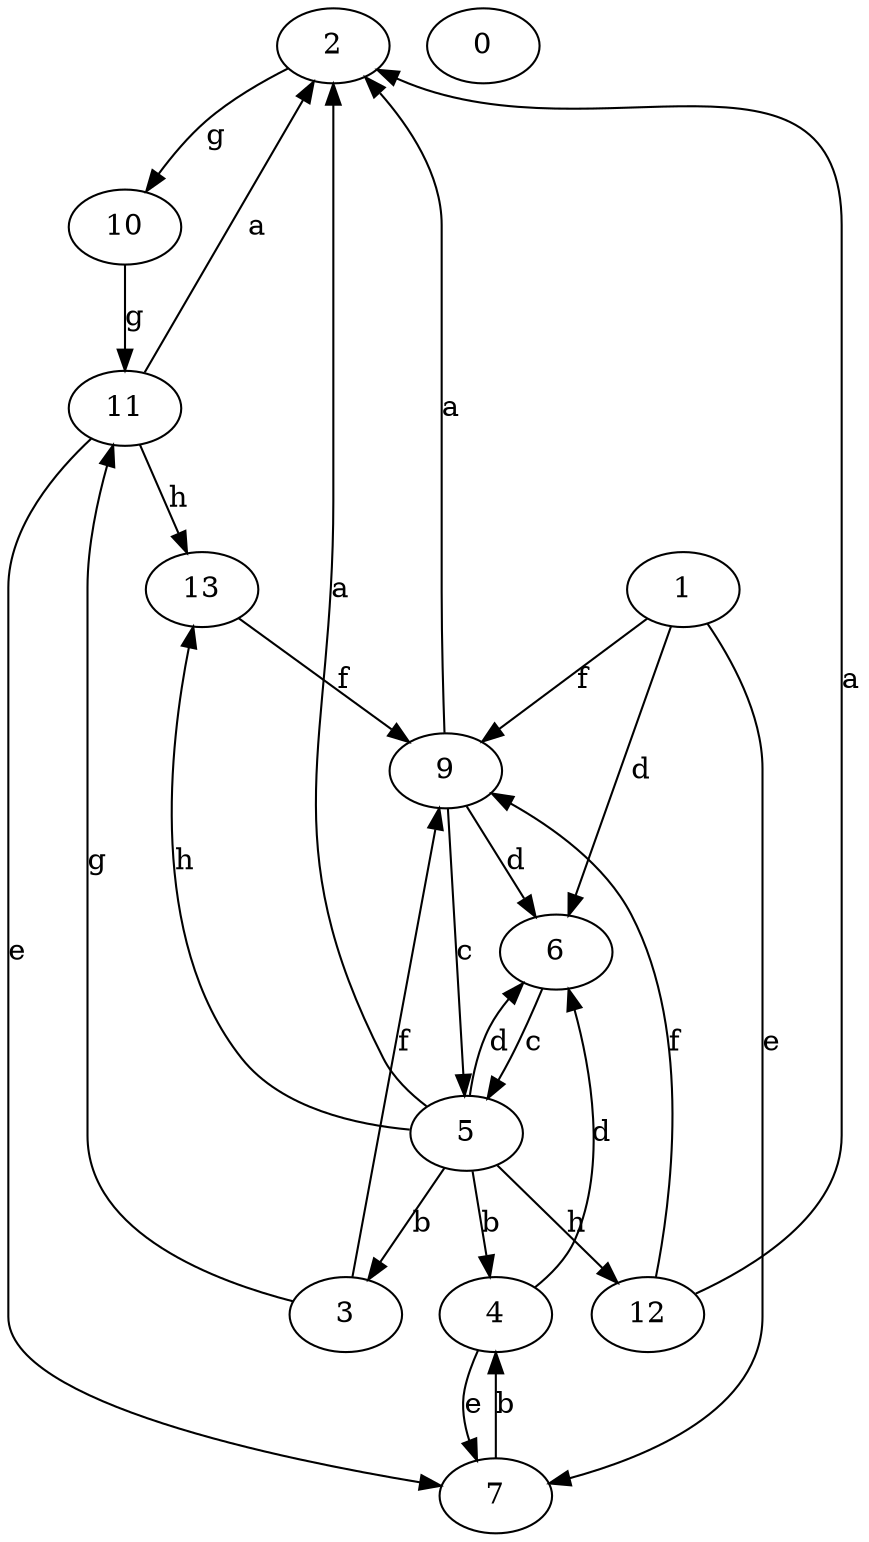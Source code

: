 strict digraph  {
2;
3;
0;
4;
5;
6;
1;
7;
9;
10;
11;
12;
13;
2 -> 10  [label=g];
3 -> 9  [label=f];
3 -> 11  [label=g];
4 -> 6  [label=d];
4 -> 7  [label=e];
5 -> 2  [label=a];
5 -> 3  [label=b];
5 -> 4  [label=b];
5 -> 6  [label=d];
5 -> 12  [label=h];
5 -> 13  [label=h];
6 -> 5  [label=c];
1 -> 6  [label=d];
1 -> 7  [label=e];
1 -> 9  [label=f];
7 -> 4  [label=b];
9 -> 2  [label=a];
9 -> 5  [label=c];
9 -> 6  [label=d];
10 -> 11  [label=g];
11 -> 2  [label=a];
11 -> 7  [label=e];
11 -> 13  [label=h];
12 -> 2  [label=a];
12 -> 9  [label=f];
13 -> 9  [label=f];
}
